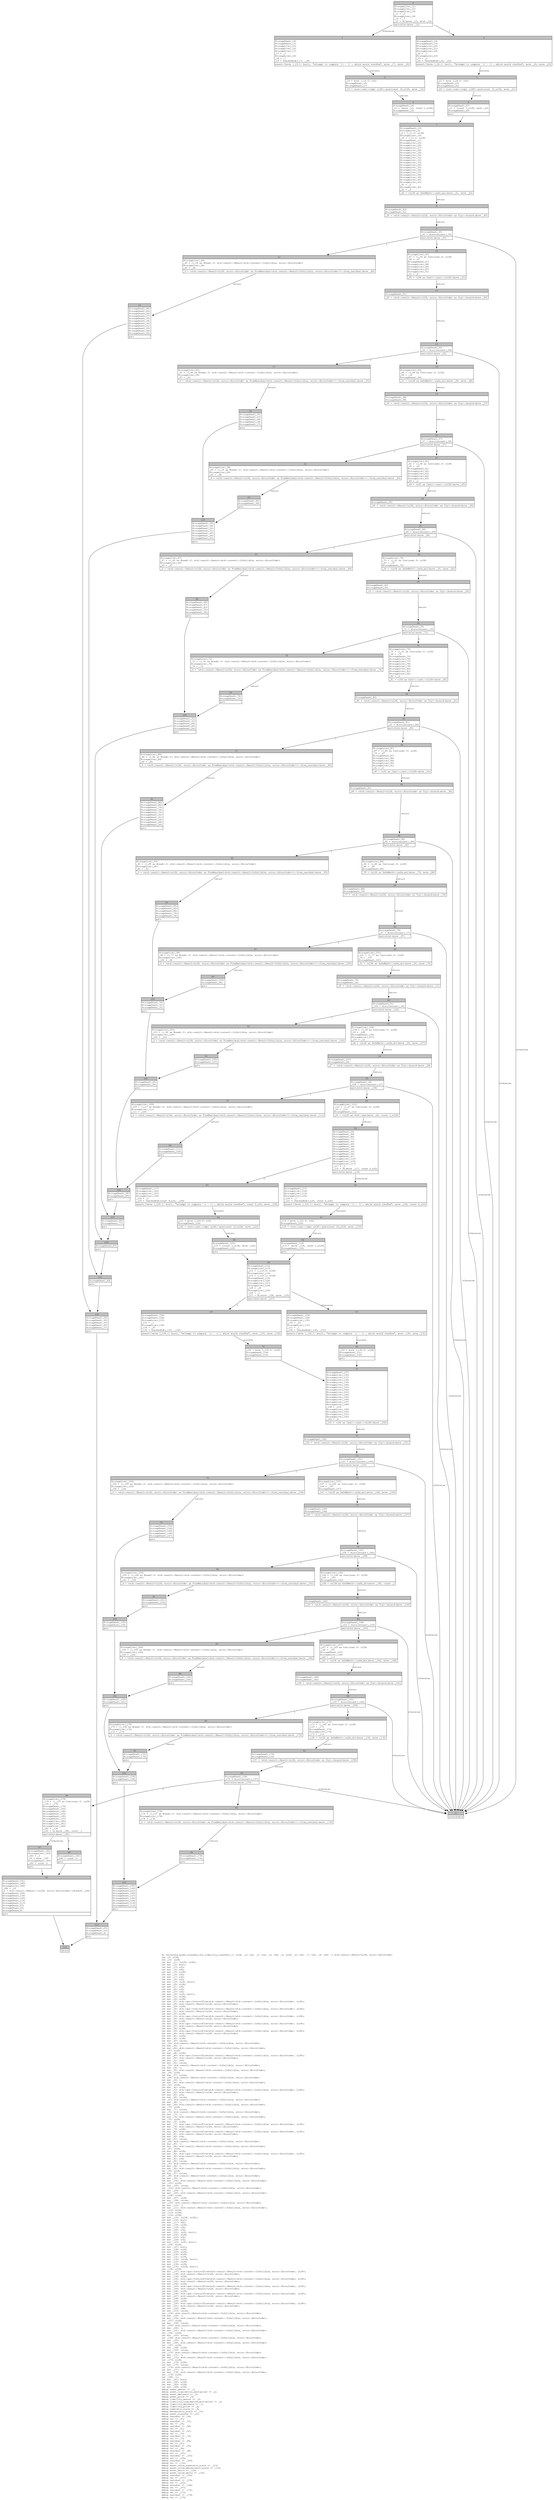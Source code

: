 digraph Mir_0_2385 {
    graph [fontname="Courier, monospace"];
    node [fontname="Courier, monospace"];
    edge [fontname="Courier, monospace"];
    label=<fn calculate_asset_transfer_for_liability_transfer(_1: u128, _2: u32, _3: u32, _4: i64, _5: u128, _6: u32, _7: u32, _8: i64) -&gt; std::result::Result&lt;u128, error::ErrorCode&gt;<br align="left"/>let _9: u128;<br align="left"/>let _10: u128;<br align="left"/>let mut _11: (u128, u128);<br align="left"/>let mut _12: bool;<br align="left"/>let mut _13: u32;<br align="left"/>let mut _14: u32;<br align="left"/>let mut _15: u128;<br align="left"/>let mut _16: u32;<br align="left"/>let mut _17: u32;<br align="left"/>let mut _18: u32;<br align="left"/>let mut _19: (u32, bool);<br align="left"/>let mut _20: u128;<br align="left"/>let mut _21: u32;<br align="left"/>let mut _22: u32;<br align="left"/>let mut _23: u32;<br align="left"/>let mut _24: (u32, bool);<br align="left"/>let mut _25: u128;<br align="left"/>let mut _26: u128;<br align="left"/>let mut _27: std::ops::ControlFlow&lt;std::result::Result&lt;std::convert::Infallible, error::ErrorCode&gt;, u128&gt;;<br align="left"/>let mut _28: std::result::Result&lt;u128, error::ErrorCode&gt;;<br align="left"/>let mut _29: u128;<br align="left"/>let mut _30: std::ops::ControlFlow&lt;std::result::Result&lt;std::convert::Infallible, error::ErrorCode&gt;, u128&gt;;<br align="left"/>let mut _31: std::result::Result&lt;u128, error::ErrorCode&gt;;<br align="left"/>let mut _32: u128;<br align="left"/>let mut _33: std::ops::ControlFlow&lt;std::result::Result&lt;std::convert::Infallible, error::ErrorCode&gt;, u128&gt;;<br align="left"/>let mut _34: std::result::Result&lt;u128, error::ErrorCode&gt;;<br align="left"/>let mut _35: u128;<br align="left"/>let mut _36: std::ops::ControlFlow&lt;std::result::Result&lt;std::convert::Infallible, error::ErrorCode&gt;, u128&gt;;<br align="left"/>let mut _37: std::result::Result&lt;u128, error::ErrorCode&gt;;<br align="left"/>let mut _38: u128;<br align="left"/>let mut _39: std::ops::ControlFlow&lt;std::result::Result&lt;std::convert::Infallible, error::ErrorCode&gt;, u128&gt;;<br align="left"/>let mut _40: std::result::Result&lt;u128, error::ErrorCode&gt;;<br align="left"/>let mut _41: u128;<br align="left"/>let mut _42: u128;<br align="left"/>let mut _43: isize;<br align="left"/>let _44: std::result::Result&lt;std::convert::Infallible, error::ErrorCode&gt;;<br align="left"/>let mut _45: !;<br align="left"/>let mut _46: std::result::Result&lt;std::convert::Infallible, error::ErrorCode&gt;;<br align="left"/>let _47: u128;<br align="left"/>let mut _48: u128;<br align="left"/>let mut _49: std::ops::ControlFlow&lt;std::result::Result&lt;std::convert::Infallible, error::ErrorCode&gt;, u128&gt;;<br align="left"/>let mut _50: std::result::Result&lt;u128, error::ErrorCode&gt;;<br align="left"/>let mut _51: i64;<br align="left"/>let mut _52: isize;<br align="left"/>let _53: std::result::Result&lt;std::convert::Infallible, error::ErrorCode&gt;;<br align="left"/>let mut _54: !;<br align="left"/>let mut _55: std::result::Result&lt;std::convert::Infallible, error::ErrorCode&gt;;<br align="left"/>let _56: u128;<br align="left"/>let mut _57: isize;<br align="left"/>let _58: std::result::Result&lt;std::convert::Infallible, error::ErrorCode&gt;;<br align="left"/>let mut _59: !;<br align="left"/>let mut _60: std::result::Result&lt;std::convert::Infallible, error::ErrorCode&gt;;<br align="left"/>let _61: u128;<br align="left"/>let mut _62: u128;<br align="left"/>let mut _63: std::ops::ControlFlow&lt;std::result::Result&lt;std::convert::Infallible, error::ErrorCode&gt;, u128&gt;;<br align="left"/>let mut _64: std::result::Result&lt;u128, error::ErrorCode&gt;;<br align="left"/>let mut _65: u32;<br align="left"/>let mut _66: isize;<br align="left"/>let _67: std::result::Result&lt;std::convert::Infallible, error::ErrorCode&gt;;<br align="left"/>let mut _68: !;<br align="left"/>let mut _69: std::result::Result&lt;std::convert::Infallible, error::ErrorCode&gt;;<br align="left"/>let _70: u128;<br align="left"/>let mut _71: isize;<br align="left"/>let _72: std::result::Result&lt;std::convert::Infallible, error::ErrorCode&gt;;<br align="left"/>let mut _73: !;<br align="left"/>let mut _74: std::result::Result&lt;std::convert::Infallible, error::ErrorCode&gt;;<br align="left"/>let _75: u128;<br align="left"/>let mut _76: u128;<br align="left"/>let mut _77: std::ops::ControlFlow&lt;std::result::Result&lt;std::convert::Infallible, error::ErrorCode&gt;, u128&gt;;<br align="left"/>let mut _78: std::result::Result&lt;u128, error::ErrorCode&gt;;<br align="left"/>let mut _79: u128;<br align="left"/>let mut _80: std::ops::ControlFlow&lt;std::result::Result&lt;std::convert::Infallible, error::ErrorCode&gt;, u128&gt;;<br align="left"/>let mut _81: std::result::Result&lt;u128, error::ErrorCode&gt;;<br align="left"/>let mut _82: i64;<br align="left"/>let mut _83: isize;<br align="left"/>let _84: std::result::Result&lt;std::convert::Infallible, error::ErrorCode&gt;;<br align="left"/>let mut _85: !;<br align="left"/>let mut _86: std::result::Result&lt;std::convert::Infallible, error::ErrorCode&gt;;<br align="left"/>let _87: u128;<br align="left"/>let mut _88: u128;<br align="left"/>let mut _89: std::ops::ControlFlow&lt;std::result::Result&lt;std::convert::Infallible, error::ErrorCode&gt;, u128&gt;;<br align="left"/>let mut _90: std::result::Result&lt;u128, error::ErrorCode&gt;;<br align="left"/>let mut _91: u32;<br align="left"/>let mut _92: isize;<br align="left"/>let _93: std::result::Result&lt;std::convert::Infallible, error::ErrorCode&gt;;<br align="left"/>let mut _94: !;<br align="left"/>let mut _95: std::result::Result&lt;std::convert::Infallible, error::ErrorCode&gt;;<br align="left"/>let _96: u128;<br align="left"/>let mut _97: isize;<br align="left"/>let _98: std::result::Result&lt;std::convert::Infallible, error::ErrorCode&gt;;<br align="left"/>let mut _99: !;<br align="left"/>let mut _100: std::result::Result&lt;std::convert::Infallible, error::ErrorCode&gt;;<br align="left"/>let _101: u128;<br align="left"/>let mut _102: isize;<br align="left"/>let _103: std::result::Result&lt;std::convert::Infallible, error::ErrorCode&gt;;<br align="left"/>let mut _104: !;<br align="left"/>let mut _105: std::result::Result&lt;std::convert::Infallible, error::ErrorCode&gt;;<br align="left"/>let _106: u128;<br align="left"/>let mut _107: u128;<br align="left"/>let mut _108: isize;<br align="left"/>let _109: std::result::Result&lt;std::convert::Infallible, error::ErrorCode&gt;;<br align="left"/>let mut _110: !;<br align="left"/>let mut _111: std::result::Result&lt;std::convert::Infallible, error::ErrorCode&gt;;<br align="left"/>let _112: u128;<br align="left"/>let _113: u128;<br align="left"/>let _114: u128;<br align="left"/>let mut _115: (u128, u128);<br align="left"/>let mut _116: bool;<br align="left"/>let mut _117: u32;<br align="left"/>let mut _118: u128;<br align="left"/>let mut _119: u32;<br align="left"/>let mut _120: u32;<br align="left"/>let mut _121: (u32, bool);<br align="left"/>let mut _122: u128;<br align="left"/>let mut _123: u32;<br align="left"/>let mut _124: u32;<br align="left"/>let mut _125: (u32, bool);<br align="left"/>let _126: u128;<br align="left"/>let mut _127: bool;<br align="left"/>let mut _128: u128;<br align="left"/>let mut _129: u128;<br align="left"/>let mut _130: u128;<br align="left"/>let mut _131: u128;<br align="left"/>let mut _132: (u128, bool);<br align="left"/>let mut _133: u128;<br align="left"/>let mut _134: u128;<br align="left"/>let mut _135: (u128, bool);<br align="left"/>let _136: u128;<br align="left"/>let mut _137: std::ops::ControlFlow&lt;std::result::Result&lt;std::convert::Infallible, error::ErrorCode&gt;, u128&gt;;<br align="left"/>let mut _138: std::result::Result&lt;u128, error::ErrorCode&gt;;<br align="left"/>let mut _139: u128;<br align="left"/>let mut _140: std::ops::ControlFlow&lt;std::result::Result&lt;std::convert::Infallible, error::ErrorCode&gt;, u128&gt;;<br align="left"/>let mut _141: std::result::Result&lt;u128, error::ErrorCode&gt;;<br align="left"/>let mut _142: u128;<br align="left"/>let mut _143: std::ops::ControlFlow&lt;std::result::Result&lt;std::convert::Infallible, error::ErrorCode&gt;, u128&gt;;<br align="left"/>let mut _144: std::result::Result&lt;u128, error::ErrorCode&gt;;<br align="left"/>let mut _145: u128;<br align="left"/>let mut _146: std::ops::ControlFlow&lt;std::result::Result&lt;std::convert::Infallible, error::ErrorCode&gt;, u128&gt;;<br align="left"/>let mut _147: std::result::Result&lt;u128, error::ErrorCode&gt;;<br align="left"/>let mut _148: u128;<br align="left"/>let mut _149: u128;<br align="left"/>let mut _150: std::ops::ControlFlow&lt;std::result::Result&lt;std::convert::Infallible, error::ErrorCode&gt;, u128&gt;;<br align="left"/>let mut _151: std::result::Result&lt;u128, error::ErrorCode&gt;;<br align="left"/>let mut _152: i64;<br align="left"/>let mut _153: isize;<br align="left"/>let _154: std::result::Result&lt;std::convert::Infallible, error::ErrorCode&gt;;<br align="left"/>let mut _155: !;<br align="left"/>let mut _156: std::result::Result&lt;std::convert::Infallible, error::ErrorCode&gt;;<br align="left"/>let _157: u128;<br align="left"/>let mut _158: isize;<br align="left"/>let _159: std::result::Result&lt;std::convert::Infallible, error::ErrorCode&gt;;<br align="left"/>let mut _160: !;<br align="left"/>let mut _161: std::result::Result&lt;std::convert::Infallible, error::ErrorCode&gt;;<br align="left"/>let _162: u128;<br align="left"/>let mut _163: isize;<br align="left"/>let _164: std::result::Result&lt;std::convert::Infallible, error::ErrorCode&gt;;<br align="left"/>let mut _165: !;<br align="left"/>let mut _166: std::result::Result&lt;std::convert::Infallible, error::ErrorCode&gt;;<br align="left"/>let _167: u128;<br align="left"/>let mut _168: u128;<br align="left"/>let mut _169: isize;<br align="left"/>let _170: std::result::Result&lt;std::convert::Infallible, error::ErrorCode&gt;;<br align="left"/>let mut _171: !;<br align="left"/>let mut _172: std::result::Result&lt;std::convert::Infallible, error::ErrorCode&gt;;<br align="left"/>let _173: u128;<br align="left"/>let mut _174: u128;<br align="left"/>let mut _175: isize;<br align="left"/>let _176: std::result::Result&lt;std::convert::Infallible, error::ErrorCode&gt;;<br align="left"/>let mut _177: !;<br align="left"/>let mut _178: std::result::Result&lt;std::convert::Infallible, error::ErrorCode&gt;;<br align="left"/>let _179: u128;<br align="left"/>let _180: ();<br align="left"/>let mut _181: bool;<br align="left"/>let mut _182: u128;<br align="left"/>let mut _183: u128;<br align="left"/>let mut _184: u128;<br align="left"/>debug asset_amount =&gt; _1;<br align="left"/>debug asset_liquidation_multiplier =&gt; _2;<br align="left"/>debug asset_decimals =&gt; _3;<br align="left"/>debug asset_price =&gt; _4;<br align="left"/>debug liability_amount =&gt; _5;<br align="left"/>debug liability_liquidation_multiplier =&gt; _6;<br align="left"/>debug liability_decimals =&gt; _7;<br align="left"/>debug liability_price =&gt; _8;<br align="left"/>debug numerator_scale =&gt; _9;<br align="left"/>debug denominator_scale =&gt; _10;<br align="left"/>debug asset_transfer =&gt; _25;<br align="left"/>debug residual =&gt; _44;<br align="left"/>debug val =&gt; _47;<br align="left"/>debug residual =&gt; _53;<br align="left"/>debug val =&gt; _56;<br align="left"/>debug residual =&gt; _58;<br align="left"/>debug val =&gt; _61;<br align="left"/>debug residual =&gt; _67;<br align="left"/>debug val =&gt; _70;<br align="left"/>debug residual =&gt; _72;<br align="left"/>debug val =&gt; _75;<br align="left"/>debug residual =&gt; _84;<br align="left"/>debug val =&gt; _87;<br align="left"/>debug residual =&gt; _93;<br align="left"/>debug val =&gt; _96;<br align="left"/>debug residual =&gt; _98;<br align="left"/>debug val =&gt; _101;<br align="left"/>debug residual =&gt; _103;<br align="left"/>debug val =&gt; _106;<br align="left"/>debug residual =&gt; _109;<br align="left"/>debug val =&gt; _112;<br align="left"/>debug asset_value_numerator_scale =&gt; _113;<br align="left"/>debug asset_value_denominator_scale =&gt; _114;<br align="left"/>debug asset_delta =&gt; _126;<br align="left"/>debug asset_value_delta =&gt; _136;<br align="left"/>debug residual =&gt; _154;<br align="left"/>debug val =&gt; _157;<br align="left"/>debug residual =&gt; _159;<br align="left"/>debug val =&gt; _162;<br align="left"/>debug residual =&gt; _164;<br align="left"/>debug val =&gt; _167;<br align="left"/>debug residual =&gt; _170;<br align="left"/>debug val =&gt; _173;<br align="left"/>debug residual =&gt; _176;<br align="left"/>debug val =&gt; _179;<br align="left"/>>;
    bb0__0_2385 [shape="none", label=<<table border="0" cellborder="1" cellspacing="0"><tr><td bgcolor="gray" align="center" colspan="1">0</td></tr><tr><td align="left" balign="left">StorageLive(_11)<br/>StorageLive(_12)<br/>StorageLive(_13)<br/>_13 = _3<br/>StorageLive(_14)<br/>_14 = _7<br/>_12 = Gt(move _13, move _14)<br/></td></tr><tr><td align="left">switchInt(move _12)</td></tr></table>>];
    bb1__0_2385 [shape="none", label=<<table border="0" cellborder="1" cellspacing="0"><tr><td bgcolor="gray" align="center" colspan="1">1</td></tr><tr><td align="left" balign="left">StorageDead(_14)<br/>StorageDead(_13)<br/>StorageLive(_15)<br/>StorageLive(_16)<br/>StorageLive(_17)<br/>_17 = _3<br/>StorageLive(_18)<br/>_18 = _7<br/>_19 = CheckedSub(_17, _18)<br/></td></tr><tr><td align="left">assert(!move (_19.1: bool), &quot;attempt to compute `{} - {}`, which would overflow&quot;, move _17, move _18)</td></tr></table>>];
    bb2__0_2385 [shape="none", label=<<table border="0" cellborder="1" cellspacing="0"><tr><td bgcolor="gray" align="center" colspan="1">2</td></tr><tr><td align="left" balign="left">_16 = move (_19.0: u32)<br/>StorageDead(_18)<br/>StorageDead(_17)<br/></td></tr><tr><td align="left">_15 = core::num::&lt;impl u128&gt;::pow(const 10_u128, move _16)</td></tr></table>>];
    bb3__0_2385 [shape="none", label=<<table border="0" cellborder="1" cellspacing="0"><tr><td bgcolor="gray" align="center" colspan="1">3</td></tr><tr><td align="left" balign="left">StorageDead(_16)<br/>_11 = (move _15, const 1_u128)<br/>StorageDead(_15)<br/></td></tr><tr><td align="left">goto</td></tr></table>>];
    bb4__0_2385 [shape="none", label=<<table border="0" cellborder="1" cellspacing="0"><tr><td bgcolor="gray" align="center" colspan="1">4</td></tr><tr><td align="left" balign="left">StorageDead(_14)<br/>StorageDead(_13)<br/>StorageLive(_20)<br/>StorageLive(_21)<br/>StorageLive(_22)<br/>_22 = _7<br/>StorageLive(_23)<br/>_23 = _3<br/>_24 = CheckedSub(_22, _23)<br/></td></tr><tr><td align="left">assert(!move (_24.1: bool), &quot;attempt to compute `{} - {}`, which would overflow&quot;, move _22, move _23)</td></tr></table>>];
    bb5__0_2385 [shape="none", label=<<table border="0" cellborder="1" cellspacing="0"><tr><td bgcolor="gray" align="center" colspan="1">5</td></tr><tr><td align="left" balign="left">_21 = move (_24.0: u32)<br/>StorageDead(_23)<br/>StorageDead(_22)<br/></td></tr><tr><td align="left">_20 = core::num::&lt;impl u128&gt;::pow(const 10_u128, move _21)</td></tr></table>>];
    bb6__0_2385 [shape="none", label=<<table border="0" cellborder="1" cellspacing="0"><tr><td bgcolor="gray" align="center" colspan="1">6</td></tr><tr><td align="left" balign="left">StorageDead(_21)<br/>_11 = (const 1_u128, move _20)<br/>StorageDead(_20)<br/></td></tr><tr><td align="left">goto</td></tr></table>>];
    bb7__0_2385 [shape="none", label=<<table border="0" cellborder="1" cellspacing="0"><tr><td bgcolor="gray" align="center" colspan="1">7</td></tr><tr><td align="left" balign="left">StorageDead(_12)<br/>StorageLive(_9)<br/>_9 = (_11.0: u128)<br/>StorageLive(_10)<br/>_10 = (_11.1: u128)<br/>StorageDead(_11)<br/>StorageLive(_25)<br/>StorageLive(_26)<br/>StorageLive(_27)<br/>StorageLive(_28)<br/>StorageLive(_29)<br/>StorageLive(_30)<br/>StorageLive(_31)<br/>StorageLive(_32)<br/>StorageLive(_33)<br/>StorageLive(_34)<br/>StorageLive(_35)<br/>StorageLive(_36)<br/>StorageLive(_37)<br/>StorageLive(_38)<br/>StorageLive(_39)<br/>StorageLive(_40)<br/>StorageLive(_41)<br/>_41 = _5<br/>StorageLive(_42)<br/>_42 = _9<br/></td></tr><tr><td align="left">_40 = &lt;u128 as SafeMath&gt;::safe_mul(move _41, move _42)</td></tr></table>>];
    bb8__0_2385 [shape="none", label=<<table border="0" cellborder="1" cellspacing="0"><tr><td bgcolor="gray" align="center" colspan="1">8</td></tr><tr><td align="left" balign="left">StorageDead(_42)<br/>StorageDead(_41)<br/></td></tr><tr><td align="left">_39 = &lt;std::result::Result&lt;u128, error::ErrorCode&gt; as Try&gt;::branch(move _40)</td></tr></table>>];
    bb9__0_2385 [shape="none", label=<<table border="0" cellborder="1" cellspacing="0"><tr><td bgcolor="gray" align="center" colspan="1">9</td></tr><tr><td align="left" balign="left">StorageDead(_40)<br/>_43 = discriminant(_39)<br/></td></tr><tr><td align="left">switchInt(move _43)</td></tr></table>>];
    bb10__0_2385 [shape="none", label=<<table border="0" cellborder="1" cellspacing="0"><tr><td bgcolor="gray" align="center" colspan="1">10</td></tr><tr><td align="left" balign="left">StorageLive(_47)<br/>_47 = ((_39 as Continue).0: u128)<br/>_38 = _47<br/>StorageDead(_47)<br/>StorageLive(_48)<br/>StorageLive(_49)<br/>StorageLive(_50)<br/>StorageLive(_51)<br/>_51 = _8<br/></td></tr><tr><td align="left">_50 = &lt;i64 as Cast&gt;::cast::&lt;u128&gt;(move _51)</td></tr></table>>];
    bb11__0_2385 [shape="none", label=<<table border="0" cellborder="1" cellspacing="0"><tr><td bgcolor="gray" align="center" colspan="1">11</td></tr><tr><td align="left">unreachable</td></tr></table>>];
    bb12__0_2385 [shape="none", label=<<table border="0" cellborder="1" cellspacing="0"><tr><td bgcolor="gray" align="center" colspan="1">12</td></tr><tr><td align="left" balign="left">StorageLive(_44)<br/>_44 = ((_39 as Break).0: std::result::Result&lt;std::convert::Infallible, error::ErrorCode&gt;)<br/>StorageLive(_46)<br/>_46 = _44<br/></td></tr><tr><td align="left">_0 = &lt;std::result::Result&lt;u128, error::ErrorCode&gt; as FromResidual&lt;std::result::Result&lt;Infallible, error::ErrorCode&gt;&gt;&gt;::from_residual(move _46)</td></tr></table>>];
    bb13__0_2385 [shape="none", label=<<table border="0" cellborder="1" cellspacing="0"><tr><td bgcolor="gray" align="center" colspan="1">13</td></tr><tr><td align="left" balign="left">StorageDead(_46)<br/>StorageDead(_44)<br/>StorageDead(_38)<br/>StorageDead(_37)<br/>StorageDead(_35)<br/>StorageDead(_34)<br/>StorageDead(_32)<br/>StorageDead(_31)<br/>StorageDead(_29)<br/>StorageDead(_28)<br/>StorageDead(_26)<br/></td></tr><tr><td align="left">goto</td></tr></table>>];
    bb14__0_2385 [shape="none", label=<<table border="0" cellborder="1" cellspacing="0"><tr><td bgcolor="gray" align="center" colspan="1">14</td></tr><tr><td align="left" balign="left">StorageDead(_51)<br/></td></tr><tr><td align="left">_49 = &lt;std::result::Result&lt;u128, error::ErrorCode&gt; as Try&gt;::branch(move _50)</td></tr></table>>];
    bb15__0_2385 [shape="none", label=<<table border="0" cellborder="1" cellspacing="0"><tr><td bgcolor="gray" align="center" colspan="1">15</td></tr><tr><td align="left" balign="left">StorageDead(_50)<br/>_52 = discriminant(_49)<br/></td></tr><tr><td align="left">switchInt(move _52)</td></tr></table>>];
    bb16__0_2385 [shape="none", label=<<table border="0" cellborder="1" cellspacing="0"><tr><td bgcolor="gray" align="center" colspan="1">16</td></tr><tr><td align="left" balign="left">StorageLive(_56)<br/>_56 = ((_49 as Continue).0: u128)<br/>_48 = _56<br/>StorageDead(_56)<br/></td></tr><tr><td align="left">_37 = &lt;u128 as SafeMath&gt;::safe_mul(move _38, move _48)</td></tr></table>>];
    bb17__0_2385 [shape="none", label=<<table border="0" cellborder="1" cellspacing="0"><tr><td bgcolor="gray" align="center" colspan="1">17</td></tr><tr><td align="left" balign="left">StorageLive(_53)<br/>_53 = ((_49 as Break).0: std::result::Result&lt;std::convert::Infallible, error::ErrorCode&gt;)<br/>StorageLive(_55)<br/>_55 = _53<br/></td></tr><tr><td align="left">_0 = &lt;std::result::Result&lt;u128, error::ErrorCode&gt; as FromResidual&lt;std::result::Result&lt;Infallible, error::ErrorCode&gt;&gt;&gt;::from_residual(move _55)</td></tr></table>>];
    bb18__0_2385 [shape="none", label=<<table border="0" cellborder="1" cellspacing="0"><tr><td bgcolor="gray" align="center" colspan="1">18</td></tr><tr><td align="left" balign="left">StorageDead(_55)<br/>StorageDead(_53)<br/>StorageDead(_48)<br/>StorageDead(_38)<br/>StorageDead(_37)<br/></td></tr><tr><td align="left">goto</td></tr></table>>];
    bb19__0_2385 [shape="none", label=<<table border="0" cellborder="1" cellspacing="0"><tr><td bgcolor="gray" align="center" colspan="1">19</td></tr><tr><td align="left" balign="left">StorageDead(_48)<br/>StorageDead(_38)<br/></td></tr><tr><td align="left">_36 = &lt;std::result::Result&lt;u128, error::ErrorCode&gt; as Try&gt;::branch(move _37)</td></tr></table>>];
    bb20__0_2385 [shape="none", label=<<table border="0" cellborder="1" cellspacing="0"><tr><td bgcolor="gray" align="center" colspan="1">20</td></tr><tr><td align="left" balign="left">StorageDead(_37)<br/>_57 = discriminant(_36)<br/></td></tr><tr><td align="left">switchInt(move _57)</td></tr></table>>];
    bb21__0_2385 [shape="none", label=<<table border="0" cellborder="1" cellspacing="0"><tr><td bgcolor="gray" align="center" colspan="1">21</td></tr><tr><td align="left" balign="left">StorageLive(_61)<br/>_61 = ((_36 as Continue).0: u128)<br/>_35 = _61<br/>StorageDead(_61)<br/>StorageLive(_62)<br/>StorageLive(_63)<br/>StorageLive(_64)<br/>StorageLive(_65)<br/>_65 = _2<br/></td></tr><tr><td align="left">_64 = &lt;u32 as Cast&gt;::cast::&lt;u128&gt;(move _65)</td></tr></table>>];
    bb22__0_2385 [shape="none", label=<<table border="0" cellborder="1" cellspacing="0"><tr><td bgcolor="gray" align="center" colspan="1">22</td></tr><tr><td align="left" balign="left">StorageLive(_58)<br/>_58 = ((_36 as Break).0: std::result::Result&lt;std::convert::Infallible, error::ErrorCode&gt;)<br/>StorageLive(_60)<br/>_60 = _58<br/></td></tr><tr><td align="left">_0 = &lt;std::result::Result&lt;u128, error::ErrorCode&gt; as FromResidual&lt;std::result::Result&lt;Infallible, error::ErrorCode&gt;&gt;&gt;::from_residual(move _60)</td></tr></table>>];
    bb23__0_2385 [shape="none", label=<<table border="0" cellborder="1" cellspacing="0"><tr><td bgcolor="gray" align="center" colspan="1">23</td></tr><tr><td align="left" balign="left">StorageDead(_60)<br/>StorageDead(_58)<br/></td></tr><tr><td align="left">goto</td></tr></table>>];
    bb24__0_2385 [shape="none", label=<<table border="0" cellborder="1" cellspacing="0"><tr><td bgcolor="gray" align="center" colspan="1">24</td></tr><tr><td align="left" balign="left">StorageDead(_65)<br/></td></tr><tr><td align="left">_63 = &lt;std::result::Result&lt;u128, error::ErrorCode&gt; as Try&gt;::branch(move _64)</td></tr></table>>];
    bb25__0_2385 [shape="none", label=<<table border="0" cellborder="1" cellspacing="0"><tr><td bgcolor="gray" align="center" colspan="1">25</td></tr><tr><td align="left" balign="left">StorageDead(_64)<br/>_66 = discriminant(_63)<br/></td></tr><tr><td align="left">switchInt(move _66)</td></tr></table>>];
    bb26__0_2385 [shape="none", label=<<table border="0" cellborder="1" cellspacing="0"><tr><td bgcolor="gray" align="center" colspan="1">26</td></tr><tr><td align="left" balign="left">StorageLive(_70)<br/>_70 = ((_63 as Continue).0: u128)<br/>_62 = _70<br/>StorageDead(_70)<br/></td></tr><tr><td align="left">_34 = &lt;u128 as SafeMath&gt;::safe_mul(move _35, move _62)</td></tr></table>>];
    bb27__0_2385 [shape="none", label=<<table border="0" cellborder="1" cellspacing="0"><tr><td bgcolor="gray" align="center" colspan="1">27</td></tr><tr><td align="left" balign="left">StorageLive(_67)<br/>_67 = ((_63 as Break).0: std::result::Result&lt;std::convert::Infallible, error::ErrorCode&gt;)<br/>StorageLive(_69)<br/>_69 = _67<br/></td></tr><tr><td align="left">_0 = &lt;std::result::Result&lt;u128, error::ErrorCode&gt; as FromResidual&lt;std::result::Result&lt;Infallible, error::ErrorCode&gt;&gt;&gt;::from_residual(move _69)</td></tr></table>>];
    bb28__0_2385 [shape="none", label=<<table border="0" cellborder="1" cellspacing="0"><tr><td bgcolor="gray" align="center" colspan="1">28</td></tr><tr><td align="left" balign="left">StorageDead(_69)<br/>StorageDead(_67)<br/>StorageDead(_62)<br/>StorageDead(_35)<br/>StorageDead(_34)<br/></td></tr><tr><td align="left">goto</td></tr></table>>];
    bb29__0_2385 [shape="none", label=<<table border="0" cellborder="1" cellspacing="0"><tr><td bgcolor="gray" align="center" colspan="1">29</td></tr><tr><td align="left" balign="left">StorageDead(_62)<br/>StorageDead(_35)<br/></td></tr><tr><td align="left">_33 = &lt;std::result::Result&lt;u128, error::ErrorCode&gt; as Try&gt;::branch(move _34)</td></tr></table>>];
    bb30__0_2385 [shape="none", label=<<table border="0" cellborder="1" cellspacing="0"><tr><td bgcolor="gray" align="center" colspan="1">30</td></tr><tr><td align="left" balign="left">StorageDead(_34)<br/>_71 = discriminant(_33)<br/></td></tr><tr><td align="left">switchInt(move _71)</td></tr></table>>];
    bb31__0_2385 [shape="none", label=<<table border="0" cellborder="1" cellspacing="0"><tr><td bgcolor="gray" align="center" colspan="1">31</td></tr><tr><td align="left" balign="left">StorageLive(_75)<br/>_75 = ((_33 as Continue).0: u128)<br/>_32 = _75<br/>StorageDead(_75)<br/>StorageLive(_76)<br/>StorageLive(_77)<br/>StorageLive(_78)<br/>StorageLive(_79)<br/>StorageLive(_80)<br/>StorageLive(_81)<br/>StorageLive(_82)<br/>_82 = _4<br/></td></tr><tr><td align="left">_81 = &lt;i64 as Cast&gt;::cast::&lt;u128&gt;(move _82)</td></tr></table>>];
    bb32__0_2385 [shape="none", label=<<table border="0" cellborder="1" cellspacing="0"><tr><td bgcolor="gray" align="center" colspan="1">32</td></tr><tr><td align="left" balign="left">StorageLive(_72)<br/>_72 = ((_33 as Break).0: std::result::Result&lt;std::convert::Infallible, error::ErrorCode&gt;)<br/>StorageLive(_74)<br/>_74 = _72<br/></td></tr><tr><td align="left">_0 = &lt;std::result::Result&lt;u128, error::ErrorCode&gt; as FromResidual&lt;std::result::Result&lt;Infallible, error::ErrorCode&gt;&gt;&gt;::from_residual(move _74)</td></tr></table>>];
    bb33__0_2385 [shape="none", label=<<table border="0" cellborder="1" cellspacing="0"><tr><td bgcolor="gray" align="center" colspan="1">33</td></tr><tr><td align="left" balign="left">StorageDead(_74)<br/>StorageDead(_72)<br/></td></tr><tr><td align="left">goto</td></tr></table>>];
    bb34__0_2385 [shape="none", label=<<table border="0" cellborder="1" cellspacing="0"><tr><td bgcolor="gray" align="center" colspan="1">34</td></tr><tr><td align="left" balign="left">StorageDead(_82)<br/></td></tr><tr><td align="left">_80 = &lt;std::result::Result&lt;u128, error::ErrorCode&gt; as Try&gt;::branch(move _81)</td></tr></table>>];
    bb35__0_2385 [shape="none", label=<<table border="0" cellborder="1" cellspacing="0"><tr><td bgcolor="gray" align="center" colspan="1">35</td></tr><tr><td align="left" balign="left">StorageDead(_81)<br/>_83 = discriminant(_80)<br/></td></tr><tr><td align="left">switchInt(move _83)</td></tr></table>>];
    bb36__0_2385 [shape="none", label=<<table border="0" cellborder="1" cellspacing="0"><tr><td bgcolor="gray" align="center" colspan="1">36</td></tr><tr><td align="left" balign="left">StorageLive(_87)<br/>_87 = ((_80 as Continue).0: u128)<br/>_79 = _87<br/>StorageDead(_87)<br/>StorageLive(_88)<br/>StorageLive(_89)<br/>StorageLive(_90)<br/>StorageLive(_91)<br/>_91 = _6<br/></td></tr><tr><td align="left">_90 = &lt;u32 as Cast&gt;::cast::&lt;u128&gt;(move _91)</td></tr></table>>];
    bb37__0_2385 [shape="none", label=<<table border="0" cellborder="1" cellspacing="0"><tr><td bgcolor="gray" align="center" colspan="1">37</td></tr><tr><td align="left" balign="left">StorageLive(_84)<br/>_84 = ((_80 as Break).0: std::result::Result&lt;std::convert::Infallible, error::ErrorCode&gt;)<br/>StorageLive(_86)<br/>_86 = _84<br/></td></tr><tr><td align="left">_0 = &lt;std::result::Result&lt;u128, error::ErrorCode&gt; as FromResidual&lt;std::result::Result&lt;Infallible, error::ErrorCode&gt;&gt;&gt;::from_residual(move _86)</td></tr></table>>];
    bb38__0_2385 [shape="none", label=<<table border="0" cellborder="1" cellspacing="0"><tr><td bgcolor="gray" align="center" colspan="1">38</td></tr><tr><td align="left" balign="left">StorageDead(_86)<br/>StorageDead(_84)<br/>StorageDead(_79)<br/>StorageDead(_78)<br/>StorageDead(_76)<br/>StorageDead(_32)<br/>StorageDead(_31)<br/>StorageDead(_29)<br/>StorageDead(_28)<br/>StorageDead(_26)<br/></td></tr><tr><td align="left">goto</td></tr></table>>];
    bb39__0_2385 [shape="none", label=<<table border="0" cellborder="1" cellspacing="0"><tr><td bgcolor="gray" align="center" colspan="1">39</td></tr><tr><td align="left" balign="left">StorageDead(_91)<br/></td></tr><tr><td align="left">_89 = &lt;std::result::Result&lt;u128, error::ErrorCode&gt; as Try&gt;::branch(move _90)</td></tr></table>>];
    bb40__0_2385 [shape="none", label=<<table border="0" cellborder="1" cellspacing="0"><tr><td bgcolor="gray" align="center" colspan="1">40</td></tr><tr><td align="left" balign="left">StorageDead(_90)<br/>_92 = discriminant(_89)<br/></td></tr><tr><td align="left">switchInt(move _92)</td></tr></table>>];
    bb41__0_2385 [shape="none", label=<<table border="0" cellborder="1" cellspacing="0"><tr><td bgcolor="gray" align="center" colspan="1">41</td></tr><tr><td align="left" balign="left">StorageLive(_96)<br/>_96 = ((_89 as Continue).0: u128)<br/>_88 = _96<br/>StorageDead(_96)<br/></td></tr><tr><td align="left">_78 = &lt;u128 as SafeMath&gt;::safe_mul(move _79, move _88)</td></tr></table>>];
    bb42__0_2385 [shape="none", label=<<table border="0" cellborder="1" cellspacing="0"><tr><td bgcolor="gray" align="center" colspan="1">42</td></tr><tr><td align="left" balign="left">StorageLive(_93)<br/>_93 = ((_89 as Break).0: std::result::Result&lt;std::convert::Infallible, error::ErrorCode&gt;)<br/>StorageLive(_95)<br/>_95 = _93<br/></td></tr><tr><td align="left">_0 = &lt;std::result::Result&lt;u128, error::ErrorCode&gt; as FromResidual&lt;std::result::Result&lt;Infallible, error::ErrorCode&gt;&gt;&gt;::from_residual(move _95)</td></tr></table>>];
    bb43__0_2385 [shape="none", label=<<table border="0" cellborder="1" cellspacing="0"><tr><td bgcolor="gray" align="center" colspan="1">43</td></tr><tr><td align="left" balign="left">StorageDead(_95)<br/>StorageDead(_93)<br/>StorageDead(_88)<br/>StorageDead(_79)<br/>StorageDead(_78)<br/></td></tr><tr><td align="left">goto</td></tr></table>>];
    bb44__0_2385 [shape="none", label=<<table border="0" cellborder="1" cellspacing="0"><tr><td bgcolor="gray" align="center" colspan="1">44</td></tr><tr><td align="left" balign="left">StorageDead(_88)<br/>StorageDead(_79)<br/></td></tr><tr><td align="left">_77 = &lt;std::result::Result&lt;u128, error::ErrorCode&gt; as Try&gt;::branch(move _78)</td></tr></table>>];
    bb45__0_2385 [shape="none", label=<<table border="0" cellborder="1" cellspacing="0"><tr><td bgcolor="gray" align="center" colspan="1">45</td></tr><tr><td align="left" balign="left">StorageDead(_78)<br/>_97 = discriminant(_77)<br/></td></tr><tr><td align="left">switchInt(move _97)</td></tr></table>>];
    bb46__0_2385 [shape="none", label=<<table border="0" cellborder="1" cellspacing="0"><tr><td bgcolor="gray" align="center" colspan="1">46</td></tr><tr><td align="left" balign="left">StorageLive(_101)<br/>_101 = ((_77 as Continue).0: u128)<br/>_76 = _101<br/>StorageDead(_101)<br/></td></tr><tr><td align="left">_31 = &lt;u128 as SafeMath&gt;::safe_div(move _32, move _76)</td></tr></table>>];
    bb47__0_2385 [shape="none", label=<<table border="0" cellborder="1" cellspacing="0"><tr><td bgcolor="gray" align="center" colspan="1">47</td></tr><tr><td align="left" balign="left">StorageLive(_98)<br/>_98 = ((_77 as Break).0: std::result::Result&lt;std::convert::Infallible, error::ErrorCode&gt;)<br/>StorageLive(_100)<br/>_100 = _98<br/></td></tr><tr><td align="left">_0 = &lt;std::result::Result&lt;u128, error::ErrorCode&gt; as FromResidual&lt;std::result::Result&lt;Infallible, error::ErrorCode&gt;&gt;&gt;::from_residual(move _100)</td></tr></table>>];
    bb48__0_2385 [shape="none", label=<<table border="0" cellborder="1" cellspacing="0"><tr><td bgcolor="gray" align="center" colspan="1">48</td></tr><tr><td align="left" balign="left">StorageDead(_100)<br/>StorageDead(_98)<br/></td></tr><tr><td align="left">goto</td></tr></table>>];
    bb49__0_2385 [shape="none", label=<<table border="0" cellborder="1" cellspacing="0"><tr><td bgcolor="gray" align="center" colspan="1">49</td></tr><tr><td align="left" balign="left">StorageDead(_76)<br/>StorageDead(_32)<br/></td></tr><tr><td align="left">_30 = &lt;std::result::Result&lt;u128, error::ErrorCode&gt; as Try&gt;::branch(move _31)</td></tr></table>>];
    bb50__0_2385 [shape="none", label=<<table border="0" cellborder="1" cellspacing="0"><tr><td bgcolor="gray" align="center" colspan="1">50</td></tr><tr><td align="left" balign="left">StorageDead(_31)<br/>_102 = discriminant(_30)<br/></td></tr><tr><td align="left">switchInt(move _102)</td></tr></table>>];
    bb51__0_2385 [shape="none", label=<<table border="0" cellborder="1" cellspacing="0"><tr><td bgcolor="gray" align="center" colspan="1">51</td></tr><tr><td align="left" balign="left">StorageLive(_106)<br/>_106 = ((_30 as Continue).0: u128)<br/>_29 = _106<br/>StorageDead(_106)<br/>StorageLive(_107)<br/>_107 = _10<br/></td></tr><tr><td align="left">_28 = &lt;u128 as SafeMath&gt;::safe_div(move _29, move _107)</td></tr></table>>];
    bb52__0_2385 [shape="none", label=<<table border="0" cellborder="1" cellspacing="0"><tr><td bgcolor="gray" align="center" colspan="1">52</td></tr><tr><td align="left" balign="left">StorageLive(_103)<br/>_103 = ((_30 as Break).0: std::result::Result&lt;std::convert::Infallible, error::ErrorCode&gt;)<br/>StorageLive(_105)<br/>_105 = _103<br/></td></tr><tr><td align="left">_0 = &lt;std::result::Result&lt;u128, error::ErrorCode&gt; as FromResidual&lt;std::result::Result&lt;Infallible, error::ErrorCode&gt;&gt;&gt;::from_residual(move _105)</td></tr></table>>];
    bb53__0_2385 [shape="none", label=<<table border="0" cellborder="1" cellspacing="0"><tr><td bgcolor="gray" align="center" colspan="1">53</td></tr><tr><td align="left" balign="left">StorageDead(_105)<br/>StorageDead(_103)<br/></td></tr><tr><td align="left">goto</td></tr></table>>];
    bb54__0_2385 [shape="none", label=<<table border="0" cellborder="1" cellspacing="0"><tr><td bgcolor="gray" align="center" colspan="1">54</td></tr><tr><td align="left" balign="left">StorageDead(_107)<br/>StorageDead(_29)<br/></td></tr><tr><td align="left">_27 = &lt;std::result::Result&lt;u128, error::ErrorCode&gt; as Try&gt;::branch(move _28)</td></tr></table>>];
    bb55__0_2385 [shape="none", label=<<table border="0" cellborder="1" cellspacing="0"><tr><td bgcolor="gray" align="center" colspan="1">55</td></tr><tr><td align="left" balign="left">StorageDead(_28)<br/>_108 = discriminant(_27)<br/></td></tr><tr><td align="left">switchInt(move _108)</td></tr></table>>];
    bb56__0_2385 [shape="none", label=<<table border="0" cellborder="1" cellspacing="0"><tr><td bgcolor="gray" align="center" colspan="1">56</td></tr><tr><td align="left" balign="left">StorageLive(_112)<br/>_112 = ((_27 as Continue).0: u128)<br/>_26 = _112<br/>StorageDead(_112)<br/></td></tr><tr><td align="left">_25 = &lt;u128 as Ord&gt;::max(move _26, const 1_u128)</td></tr></table>>];
    bb57__0_2385 [shape="none", label=<<table border="0" cellborder="1" cellspacing="0"><tr><td bgcolor="gray" align="center" colspan="1">57</td></tr><tr><td align="left" balign="left">StorageLive(_109)<br/>_109 = ((_27 as Break).0: std::result::Result&lt;std::convert::Infallible, error::ErrorCode&gt;)<br/>StorageLive(_111)<br/>_111 = _109<br/></td></tr><tr><td align="left">_0 = &lt;std::result::Result&lt;u128, error::ErrorCode&gt; as FromResidual&lt;std::result::Result&lt;Infallible, error::ErrorCode&gt;&gt;&gt;::from_residual(move _111)</td></tr></table>>];
    bb58__0_2385 [shape="none", label=<<table border="0" cellborder="1" cellspacing="0"><tr><td bgcolor="gray" align="center" colspan="1">58</td></tr><tr><td align="left" balign="left">StorageDead(_111)<br/>StorageDead(_109)<br/></td></tr><tr><td align="left">goto</td></tr></table>>];
    bb59__0_2385 [shape="none", label=<<table border="0" cellborder="1" cellspacing="0"><tr><td bgcolor="gray" align="center" colspan="1">59</td></tr><tr><td align="left" balign="left">StorageDead(_26)<br/>StorageDead(_89)<br/>StorageDead(_80)<br/>StorageDead(_77)<br/>StorageDead(_63)<br/>StorageDead(_49)<br/>StorageDead(_39)<br/>StorageDead(_36)<br/>StorageDead(_33)<br/>StorageDead(_30)<br/>StorageDead(_27)<br/>StorageLive(_115)<br/>StorageLive(_116)<br/>StorageLive(_117)<br/>_117 = _3<br/>_116 = Gt(move _117, const 6_u32)<br/></td></tr><tr><td align="left">switchInt(move _116)</td></tr></table>>];
    bb60__0_2385 [shape="none", label=<<table border="0" cellborder="1" cellspacing="0"><tr><td bgcolor="gray" align="center" colspan="1">60</td></tr><tr><td align="left" balign="left">StorageDead(_117)<br/>StorageLive(_118)<br/>StorageLive(_119)<br/>StorageLive(_120)<br/>_120 = _3<br/>_121 = CheckedSub(_120, const 6_u32)<br/></td></tr><tr><td align="left">assert(!move (_121.1: bool), &quot;attempt to compute `{} - {}`, which would overflow&quot;, move _120, const 6_u32)</td></tr></table>>];
    bb61__0_2385 [shape="none", label=<<table border="0" cellborder="1" cellspacing="0"><tr><td bgcolor="gray" align="center" colspan="1">61</td></tr><tr><td align="left" balign="left">_119 = move (_121.0: u32)<br/>StorageDead(_120)<br/></td></tr><tr><td align="left">_118 = core::num::&lt;impl u128&gt;::pow(const 10_u128, move _119)</td></tr></table>>];
    bb62__0_2385 [shape="none", label=<<table border="0" cellborder="1" cellspacing="0"><tr><td bgcolor="gray" align="center" colspan="1">62</td></tr><tr><td align="left" balign="left">StorageDead(_119)<br/>_115 = (move _118, const 1_u128)<br/>StorageDead(_118)<br/></td></tr><tr><td align="left">goto</td></tr></table>>];
    bb63__0_2385 [shape="none", label=<<table border="0" cellborder="1" cellspacing="0"><tr><td bgcolor="gray" align="center" colspan="1">63</td></tr><tr><td align="left" balign="left">StorageDead(_117)<br/>StorageLive(_122)<br/>StorageLive(_123)<br/>StorageLive(_124)<br/>_124 = _3<br/>_125 = CheckedSub(const 6_u32, _124)<br/></td></tr><tr><td align="left">assert(!move (_125.1: bool), &quot;attempt to compute `{} - {}`, which would overflow&quot;, const 6_u32, move _124)</td></tr></table>>];
    bb64__0_2385 [shape="none", label=<<table border="0" cellborder="1" cellspacing="0"><tr><td bgcolor="gray" align="center" colspan="1">64</td></tr><tr><td align="left" balign="left">_123 = move (_125.0: u32)<br/>StorageDead(_124)<br/></td></tr><tr><td align="left">_122 = core::num::&lt;impl u128&gt;::pow(const 10_u128, move _123)</td></tr></table>>];
    bb65__0_2385 [shape="none", label=<<table border="0" cellborder="1" cellspacing="0"><tr><td bgcolor="gray" align="center" colspan="1">65</td></tr><tr><td align="left" balign="left">StorageDead(_123)<br/>_115 = (const 1_u128, move _122)<br/>StorageDead(_122)<br/></td></tr><tr><td align="left">goto</td></tr></table>>];
    bb66__0_2385 [shape="none", label=<<table border="0" cellborder="1" cellspacing="0"><tr><td bgcolor="gray" align="center" colspan="1">66</td></tr><tr><td align="left" balign="left">StorageDead(_116)<br/>StorageLive(_113)<br/>_113 = (_115.0: u128)<br/>StorageLive(_114)<br/>_114 = (_115.1: u128)<br/>StorageDead(_115)<br/>StorageLive(_126)<br/>StorageLive(_127)<br/>StorageLive(_128)<br/>_128 = _25<br/>StorageLive(_129)<br/>_129 = _1<br/>_127 = Gt(move _128, move _129)<br/></td></tr><tr><td align="left">switchInt(move _127)</td></tr></table>>];
    bb67__0_2385 [shape="none", label=<<table border="0" cellborder="1" cellspacing="0"><tr><td bgcolor="gray" align="center" colspan="1">67</td></tr><tr><td align="left" balign="left">StorageDead(_129)<br/>StorageDead(_128)<br/>StorageLive(_130)<br/>_130 = _25<br/>StorageLive(_131)<br/>_131 = _1<br/>_132 = CheckedSub(_130, _131)<br/></td></tr><tr><td align="left">assert(!move (_132.1: bool), &quot;attempt to compute `{} - {}`, which would overflow&quot;, move _130, move _131)</td></tr></table>>];
    bb68__0_2385 [shape="none", label=<<table border="0" cellborder="1" cellspacing="0"><tr><td bgcolor="gray" align="center" colspan="1">68</td></tr><tr><td align="left" balign="left">_126 = move (_132.0: u128)<br/>StorageDead(_131)<br/>StorageDead(_130)<br/></td></tr><tr><td align="left">goto</td></tr></table>>];
    bb69__0_2385 [shape="none", label=<<table border="0" cellborder="1" cellspacing="0"><tr><td bgcolor="gray" align="center" colspan="1">69</td></tr><tr><td align="left" balign="left">StorageDead(_129)<br/>StorageDead(_128)<br/>StorageLive(_133)<br/>_133 = _1<br/>StorageLive(_134)<br/>_134 = _25<br/>_135 = CheckedSub(_133, _134)<br/></td></tr><tr><td align="left">assert(!move (_135.1: bool), &quot;attempt to compute `{} - {}`, which would overflow&quot;, move _133, move _134)</td></tr></table>>];
    bb70__0_2385 [shape="none", label=<<table border="0" cellborder="1" cellspacing="0"><tr><td bgcolor="gray" align="center" colspan="1">70</td></tr><tr><td align="left" balign="left">_126 = move (_135.0: u128)<br/>StorageDead(_134)<br/>StorageDead(_133)<br/></td></tr><tr><td align="left">goto</td></tr></table>>];
    bb71__0_2385 [shape="none", label=<<table border="0" cellborder="1" cellspacing="0"><tr><td bgcolor="gray" align="center" colspan="1">71</td></tr><tr><td align="left" balign="left">StorageDead(_127)<br/>StorageLive(_136)<br/>StorageLive(_137)<br/>StorageLive(_138)<br/>StorageLive(_139)<br/>StorageLive(_140)<br/>StorageLive(_141)<br/>StorageLive(_142)<br/>StorageLive(_143)<br/>StorageLive(_144)<br/>StorageLive(_145)<br/>StorageLive(_146)<br/>StorageLive(_147)<br/>StorageLive(_148)<br/>_148 = _126<br/>StorageLive(_149)<br/>StorageLive(_150)<br/>StorageLive(_151)<br/>StorageLive(_152)<br/>_152 = _4<br/></td></tr><tr><td align="left">_151 = &lt;i64 as Cast&gt;::cast::&lt;u128&gt;(move _152)</td></tr></table>>];
    bb72__0_2385 [shape="none", label=<<table border="0" cellborder="1" cellspacing="0"><tr><td bgcolor="gray" align="center" colspan="1">72</td></tr><tr><td align="left" balign="left">StorageDead(_152)<br/></td></tr><tr><td align="left">_150 = &lt;std::result::Result&lt;u128, error::ErrorCode&gt; as Try&gt;::branch(move _151)</td></tr></table>>];
    bb73__0_2385 [shape="none", label=<<table border="0" cellborder="1" cellspacing="0"><tr><td bgcolor="gray" align="center" colspan="1">73</td></tr><tr><td align="left" balign="left">StorageDead(_151)<br/>_153 = discriminant(_150)<br/></td></tr><tr><td align="left">switchInt(move _153)</td></tr></table>>];
    bb74__0_2385 [shape="none", label=<<table border="0" cellborder="1" cellspacing="0"><tr><td bgcolor="gray" align="center" colspan="1">74</td></tr><tr><td align="left" balign="left">StorageLive(_157)<br/>_157 = ((_150 as Continue).0: u128)<br/>_149 = _157<br/>StorageDead(_157)<br/></td></tr><tr><td align="left">_147 = &lt;u128 as SafeMath&gt;::safe_mul(move _148, move _149)</td></tr></table>>];
    bb75__0_2385 [shape="none", label=<<table border="0" cellborder="1" cellspacing="0"><tr><td bgcolor="gray" align="center" colspan="1">75</td></tr><tr><td align="left" balign="left">StorageLive(_154)<br/>_154 = ((_150 as Break).0: std::result::Result&lt;std::convert::Infallible, error::ErrorCode&gt;)<br/>StorageLive(_156)<br/>_156 = _154<br/></td></tr><tr><td align="left">_0 = &lt;std::result::Result&lt;u128, error::ErrorCode&gt; as FromResidual&lt;std::result::Result&lt;Infallible, error::ErrorCode&gt;&gt;&gt;::from_residual(move _156)</td></tr></table>>];
    bb76__0_2385 [shape="none", label=<<table border="0" cellborder="1" cellspacing="0"><tr><td bgcolor="gray" align="center" colspan="1">76</td></tr><tr><td align="left" balign="left">StorageDead(_156)<br/>StorageDead(_154)<br/>StorageDead(_149)<br/>StorageDead(_148)<br/>StorageDead(_147)<br/></td></tr><tr><td align="left">goto</td></tr></table>>];
    bb77__0_2385 [shape="none", label=<<table border="0" cellborder="1" cellspacing="0"><tr><td bgcolor="gray" align="center" colspan="1">77</td></tr><tr><td align="left" balign="left">StorageDead(_149)<br/>StorageDead(_148)<br/></td></tr><tr><td align="left">_146 = &lt;std::result::Result&lt;u128, error::ErrorCode&gt; as Try&gt;::branch(move _147)</td></tr></table>>];
    bb78__0_2385 [shape="none", label=<<table border="0" cellborder="1" cellspacing="0"><tr><td bgcolor="gray" align="center" colspan="1">78</td></tr><tr><td align="left" balign="left">StorageDead(_147)<br/>_158 = discriminant(_146)<br/></td></tr><tr><td align="left">switchInt(move _158)</td></tr></table>>];
    bb79__0_2385 [shape="none", label=<<table border="0" cellborder="1" cellspacing="0"><tr><td bgcolor="gray" align="center" colspan="1">79</td></tr><tr><td align="left" balign="left">StorageLive(_162)<br/>_162 = ((_146 as Continue).0: u128)<br/>_145 = _162<br/>StorageDead(_162)<br/></td></tr><tr><td align="left">_144 = &lt;u128 as SafeMath&gt;::safe_div(move _145, const _)</td></tr></table>>];
    bb80__0_2385 [shape="none", label=<<table border="0" cellborder="1" cellspacing="0"><tr><td bgcolor="gray" align="center" colspan="1">80</td></tr><tr><td align="left" balign="left">StorageLive(_159)<br/>_159 = ((_146 as Break).0: std::result::Result&lt;std::convert::Infallible, error::ErrorCode&gt;)<br/>StorageLive(_161)<br/>_161 = _159<br/></td></tr><tr><td align="left">_0 = &lt;std::result::Result&lt;u128, error::ErrorCode&gt; as FromResidual&lt;std::result::Result&lt;Infallible, error::ErrorCode&gt;&gt;&gt;::from_residual(move _161)</td></tr></table>>];
    bb81__0_2385 [shape="none", label=<<table border="0" cellborder="1" cellspacing="0"><tr><td bgcolor="gray" align="center" colspan="1">81</td></tr><tr><td align="left" balign="left">StorageDead(_161)<br/>StorageDead(_159)<br/></td></tr><tr><td align="left">goto</td></tr></table>>];
    bb82__0_2385 [shape="none", label=<<table border="0" cellborder="1" cellspacing="0"><tr><td bgcolor="gray" align="center" colspan="1">82</td></tr><tr><td align="left" balign="left">StorageDead(_145)<br/></td></tr><tr><td align="left">_143 = &lt;std::result::Result&lt;u128, error::ErrorCode&gt; as Try&gt;::branch(move _144)</td></tr></table>>];
    bb83__0_2385 [shape="none", label=<<table border="0" cellborder="1" cellspacing="0"><tr><td bgcolor="gray" align="center" colspan="1">83</td></tr><tr><td align="left" balign="left">StorageDead(_144)<br/>_163 = discriminant(_143)<br/></td></tr><tr><td align="left">switchInt(move _163)</td></tr></table>>];
    bb84__0_2385 [shape="none", label=<<table border="0" cellborder="1" cellspacing="0"><tr><td bgcolor="gray" align="center" colspan="1">84</td></tr><tr><td align="left" balign="left">StorageLive(_167)<br/>_167 = ((_143 as Continue).0: u128)<br/>_142 = _167<br/>StorageDead(_167)<br/>StorageLive(_168)<br/>_168 = _113<br/></td></tr><tr><td align="left">_141 = &lt;u128 as SafeMath&gt;::safe_mul(move _142, move _168)</td></tr></table>>];
    bb85__0_2385 [shape="none", label=<<table border="0" cellborder="1" cellspacing="0"><tr><td bgcolor="gray" align="center" colspan="1">85</td></tr><tr><td align="left" balign="left">StorageLive(_164)<br/>_164 = ((_143 as Break).0: std::result::Result&lt;std::convert::Infallible, error::ErrorCode&gt;)<br/>StorageLive(_166)<br/>_166 = _164<br/></td></tr><tr><td align="left">_0 = &lt;std::result::Result&lt;u128, error::ErrorCode&gt; as FromResidual&lt;std::result::Result&lt;Infallible, error::ErrorCode&gt;&gt;&gt;::from_residual(move _166)</td></tr></table>>];
    bb86__0_2385 [shape="none", label=<<table border="0" cellborder="1" cellspacing="0"><tr><td bgcolor="gray" align="center" colspan="1">86</td></tr><tr><td align="left" balign="left">StorageDead(_166)<br/>StorageDead(_164)<br/></td></tr><tr><td align="left">goto</td></tr></table>>];
    bb87__0_2385 [shape="none", label=<<table border="0" cellborder="1" cellspacing="0"><tr><td bgcolor="gray" align="center" colspan="1">87</td></tr><tr><td align="left" balign="left">StorageDead(_168)<br/>StorageDead(_142)<br/></td></tr><tr><td align="left">_140 = &lt;std::result::Result&lt;u128, error::ErrorCode&gt; as Try&gt;::branch(move _141)</td></tr></table>>];
    bb88__0_2385 [shape="none", label=<<table border="0" cellborder="1" cellspacing="0"><tr><td bgcolor="gray" align="center" colspan="1">88</td></tr><tr><td align="left" balign="left">StorageDead(_141)<br/>_169 = discriminant(_140)<br/></td></tr><tr><td align="left">switchInt(move _169)</td></tr></table>>];
    bb89__0_2385 [shape="none", label=<<table border="0" cellborder="1" cellspacing="0"><tr><td bgcolor="gray" align="center" colspan="1">89</td></tr><tr><td align="left" balign="left">StorageLive(_173)<br/>_173 = ((_140 as Continue).0: u128)<br/>_139 = _173<br/>StorageDead(_173)<br/>StorageLive(_174)<br/>_174 = _114<br/></td></tr><tr><td align="left">_138 = &lt;u128 as SafeMath&gt;::safe_div(move _139, move _174)</td></tr></table>>];
    bb90__0_2385 [shape="none", label=<<table border="0" cellborder="1" cellspacing="0"><tr><td bgcolor="gray" align="center" colspan="1">90</td></tr><tr><td align="left" balign="left">StorageLive(_170)<br/>_170 = ((_140 as Break).0: std::result::Result&lt;std::convert::Infallible, error::ErrorCode&gt;)<br/>StorageLive(_172)<br/>_172 = _170<br/></td></tr><tr><td align="left">_0 = &lt;std::result::Result&lt;u128, error::ErrorCode&gt; as FromResidual&lt;std::result::Result&lt;Infallible, error::ErrorCode&gt;&gt;&gt;::from_residual(move _172)</td></tr></table>>];
    bb91__0_2385 [shape="none", label=<<table border="0" cellborder="1" cellspacing="0"><tr><td bgcolor="gray" align="center" colspan="1">91</td></tr><tr><td align="left" balign="left">StorageDead(_172)<br/>StorageDead(_170)<br/></td></tr><tr><td align="left">goto</td></tr></table>>];
    bb92__0_2385 [shape="none", label=<<table border="0" cellborder="1" cellspacing="0"><tr><td bgcolor="gray" align="center" colspan="1">92</td></tr><tr><td align="left" balign="left">StorageDead(_174)<br/>StorageDead(_139)<br/></td></tr><tr><td align="left">_137 = &lt;std::result::Result&lt;u128, error::ErrorCode&gt; as Try&gt;::branch(move _138)</td></tr></table>>];
    bb93__0_2385 [shape="none", label=<<table border="0" cellborder="1" cellspacing="0"><tr><td bgcolor="gray" align="center" colspan="1">93</td></tr><tr><td align="left" balign="left">StorageDead(_138)<br/>_175 = discriminant(_137)<br/></td></tr><tr><td align="left">switchInt(move _175)</td></tr></table>>];
    bb94__0_2385 [shape="none", label=<<table border="0" cellborder="1" cellspacing="0"><tr><td bgcolor="gray" align="center" colspan="1">94</td></tr><tr><td align="left" balign="left">StorageLive(_179)<br/>_179 = ((_137 as Continue).0: u128)<br/>_136 = _179<br/>StorageDead(_179)<br/>StorageDead(_150)<br/>StorageDead(_146)<br/>StorageDead(_143)<br/>StorageDead(_140)<br/>StorageDead(_137)<br/>StorageLive(_180)<br/>StorageLive(_181)<br/>StorageLive(_182)<br/>_182 = _136<br/>_181 = Lt(move _182, const _)<br/></td></tr><tr><td align="left">switchInt(move _181)</td></tr></table>>];
    bb95__0_2385 [shape="none", label=<<table border="0" cellborder="1" cellspacing="0"><tr><td bgcolor="gray" align="center" colspan="1">95</td></tr><tr><td align="left" balign="left">StorageLive(_176)<br/>_176 = ((_137 as Break).0: std::result::Result&lt;std::convert::Infallible, error::ErrorCode&gt;)<br/>StorageLive(_178)<br/>_178 = _176<br/></td></tr><tr><td align="left">_0 = &lt;std::result::Result&lt;u128, error::ErrorCode&gt; as FromResidual&lt;std::result::Result&lt;Infallible, error::ErrorCode&gt;&gt;&gt;::from_residual(move _178)</td></tr></table>>];
    bb96__0_2385 [shape="none", label=<<table border="0" cellborder="1" cellspacing="0"><tr><td bgcolor="gray" align="center" colspan="1">96</td></tr><tr><td align="left" balign="left">StorageDead(_178)<br/>StorageDead(_176)<br/></td></tr><tr><td align="left">goto</td></tr></table>>];
    bb97__0_2385 [shape="none", label=<<table border="0" cellborder="1" cellspacing="0"><tr><td bgcolor="gray" align="center" colspan="1">97</td></tr><tr><td align="left" balign="left">StorageDead(_182)<br/>StorageLive(_183)<br/>_183 = _1<br/>_25 = move _183<br/>StorageDead(_183)<br/>_180 = const ()<br/></td></tr><tr><td align="left">goto</td></tr></table>>];
    bb98__0_2385 [shape="none", label=<<table border="0" cellborder="1" cellspacing="0"><tr><td bgcolor="gray" align="center" colspan="1">98</td></tr><tr><td align="left" balign="left">StorageDead(_182)<br/>_180 = const ()<br/></td></tr><tr><td align="left">goto</td></tr></table>>];
    bb99__0_2385 [shape="none", label=<<table border="0" cellborder="1" cellspacing="0"><tr><td bgcolor="gray" align="center" colspan="1">99</td></tr><tr><td align="left" balign="left">StorageDead(_181)<br/>StorageDead(_180)<br/>StorageLive(_184)<br/>_184 = _25<br/>_0 = std::result::Result::&lt;u128, error::ErrorCode&gt;::Ok(move _184)<br/>StorageDead(_184)<br/>StorageDead(_136)<br/>StorageDead(_126)<br/>StorageDead(_114)<br/>StorageDead(_113)<br/>StorageDead(_25)<br/>StorageDead(_10)<br/>StorageDead(_9)<br/></td></tr><tr><td align="left">goto</td></tr></table>>];
    bb100__0_2385 [shape="none", label=<<table border="0" cellborder="1" cellspacing="0"><tr><td bgcolor="gray" align="center" colspan="1">100</td></tr><tr><td align="left" balign="left">StorageDead(_145)<br/>StorageDead(_144)<br/></td></tr><tr><td align="left">goto</td></tr></table>>];
    bb101__0_2385 [shape="none", label=<<table border="0" cellborder="1" cellspacing="0"><tr><td bgcolor="gray" align="center" colspan="1">101</td></tr><tr><td align="left" balign="left">StorageDead(_142)<br/>StorageDead(_141)<br/></td></tr><tr><td align="left">goto</td></tr></table>>];
    bb102__0_2385 [shape="none", label=<<table border="0" cellborder="1" cellspacing="0"><tr><td bgcolor="gray" align="center" colspan="1">102</td></tr><tr><td align="left" balign="left">StorageDead(_139)<br/>StorageDead(_138)<br/></td></tr><tr><td align="left">goto</td></tr></table>>];
    bb103__0_2385 [shape="none", label=<<table border="0" cellborder="1" cellspacing="0"><tr><td bgcolor="gray" align="center" colspan="1">103</td></tr><tr><td align="left" balign="left">StorageDead(_150)<br/>StorageDead(_146)<br/>StorageDead(_143)<br/>StorageDead(_140)<br/>StorageDead(_137)<br/>StorageDead(_136)<br/>StorageDead(_126)<br/>StorageDead(_114)<br/>StorageDead(_113)<br/></td></tr><tr><td align="left">goto</td></tr></table>>];
    bb104__0_2385 [shape="none", label=<<table border="0" cellborder="1" cellspacing="0"><tr><td bgcolor="gray" align="center" colspan="1">104</td></tr><tr><td align="left" balign="left">StorageDead(_76)<br/>StorageDead(_32)<br/>StorageDead(_31)<br/></td></tr><tr><td align="left">goto</td></tr></table>>];
    bb105__0_2385 [shape="none", label=<<table border="0" cellborder="1" cellspacing="0"><tr><td bgcolor="gray" align="center" colspan="1">105</td></tr><tr><td align="left" balign="left">StorageDead(_29)<br/>StorageDead(_28)<br/></td></tr><tr><td align="left">goto</td></tr></table>>];
    bb106__0_2385 [shape="none", label=<<table border="0" cellborder="1" cellspacing="0"><tr><td bgcolor="gray" align="center" colspan="1">106</td></tr><tr><td align="left" balign="left">StorageDead(_26)<br/>StorageDead(_89)<br/></td></tr><tr><td align="left">goto</td></tr></table>>];
    bb107__0_2385 [shape="none", label=<<table border="0" cellborder="1" cellspacing="0"><tr><td bgcolor="gray" align="center" colspan="1">107</td></tr><tr><td align="left" balign="left">StorageDead(_80)<br/>StorageDead(_77)<br/></td></tr><tr><td align="left">goto</td></tr></table>>];
    bb108__0_2385 [shape="none", label=<<table border="0" cellborder="1" cellspacing="0"><tr><td bgcolor="gray" align="center" colspan="1">108</td></tr><tr><td align="left" balign="left">StorageDead(_32)<br/>StorageDead(_31)<br/>StorageDead(_29)<br/>StorageDead(_28)<br/>StorageDead(_26)<br/></td></tr><tr><td align="left">goto</td></tr></table>>];
    bb109__0_2385 [shape="none", label=<<table border="0" cellborder="1" cellspacing="0"><tr><td bgcolor="gray" align="center" colspan="1">109</td></tr><tr><td align="left" balign="left">StorageDead(_63)<br/></td></tr><tr><td align="left">goto</td></tr></table>>];
    bb110__0_2385 [shape="none", label=<<table border="0" cellborder="1" cellspacing="0"><tr><td bgcolor="gray" align="center" colspan="1">110</td></tr><tr><td align="left" balign="left">StorageDead(_35)<br/>StorageDead(_34)<br/>StorageDead(_32)<br/>StorageDead(_31)<br/>StorageDead(_29)<br/>StorageDead(_28)<br/>StorageDead(_26)<br/></td></tr><tr><td align="left">goto</td></tr></table>>];
    bb111__0_2385 [shape="none", label=<<table border="0" cellborder="1" cellspacing="0"><tr><td bgcolor="gray" align="center" colspan="1">111</td></tr><tr><td align="left" balign="left">StorageDead(_49)<br/></td></tr><tr><td align="left">goto</td></tr></table>>];
    bb112__0_2385 [shape="none", label=<<table border="0" cellborder="1" cellspacing="0"><tr><td bgcolor="gray" align="center" colspan="1">112</td></tr><tr><td align="left" balign="left">StorageDead(_39)<br/>StorageDead(_36)<br/>StorageDead(_33)<br/>StorageDead(_30)<br/>StorageDead(_27)<br/></td></tr><tr><td align="left">goto</td></tr></table>>];
    bb113__0_2385 [shape="none", label=<<table border="0" cellborder="1" cellspacing="0"><tr><td bgcolor="gray" align="center" colspan="1">113</td></tr><tr><td align="left" balign="left">StorageDead(_25)<br/>StorageDead(_10)<br/>StorageDead(_9)<br/></td></tr><tr><td align="left">goto</td></tr></table>>];
    bb114__0_2385 [shape="none", label=<<table border="0" cellborder="1" cellspacing="0"><tr><td bgcolor="gray" align="center" colspan="1">114</td></tr><tr><td align="left">return</td></tr></table>>];
    bb0__0_2385 -> bb4__0_2385 [label="0"];
    bb0__0_2385 -> bb1__0_2385 [label="otherwise"];
    bb1__0_2385 -> bb2__0_2385 [label="success"];
    bb2__0_2385 -> bb3__0_2385 [label="return"];
    bb3__0_2385 -> bb7__0_2385 [label=""];
    bb4__0_2385 -> bb5__0_2385 [label="success"];
    bb5__0_2385 -> bb6__0_2385 [label="return"];
    bb6__0_2385 -> bb7__0_2385 [label=""];
    bb7__0_2385 -> bb8__0_2385 [label="return"];
    bb8__0_2385 -> bb9__0_2385 [label="return"];
    bb9__0_2385 -> bb10__0_2385 [label="0"];
    bb9__0_2385 -> bb12__0_2385 [label="1"];
    bb9__0_2385 -> bb11__0_2385 [label="otherwise"];
    bb10__0_2385 -> bb14__0_2385 [label="return"];
    bb12__0_2385 -> bb13__0_2385 [label="return"];
    bb13__0_2385 -> bb112__0_2385 [label=""];
    bb14__0_2385 -> bb15__0_2385 [label="return"];
    bb15__0_2385 -> bb16__0_2385 [label="0"];
    bb15__0_2385 -> bb17__0_2385 [label="1"];
    bb15__0_2385 -> bb11__0_2385 [label="otherwise"];
    bb16__0_2385 -> bb19__0_2385 [label="return"];
    bb17__0_2385 -> bb18__0_2385 [label="return"];
    bb18__0_2385 -> bb110__0_2385 [label=""];
    bb19__0_2385 -> bb20__0_2385 [label="return"];
    bb20__0_2385 -> bb21__0_2385 [label="0"];
    bb20__0_2385 -> bb22__0_2385 [label="1"];
    bb20__0_2385 -> bb11__0_2385 [label="otherwise"];
    bb21__0_2385 -> bb24__0_2385 [label="return"];
    bb22__0_2385 -> bb23__0_2385 [label="return"];
    bb23__0_2385 -> bb110__0_2385 [label=""];
    bb24__0_2385 -> bb25__0_2385 [label="return"];
    bb25__0_2385 -> bb26__0_2385 [label="0"];
    bb25__0_2385 -> bb27__0_2385 [label="1"];
    bb25__0_2385 -> bb11__0_2385 [label="otherwise"];
    bb26__0_2385 -> bb29__0_2385 [label="return"];
    bb27__0_2385 -> bb28__0_2385 [label="return"];
    bb28__0_2385 -> bb108__0_2385 [label=""];
    bb29__0_2385 -> bb30__0_2385 [label="return"];
    bb30__0_2385 -> bb31__0_2385 [label="0"];
    bb30__0_2385 -> bb32__0_2385 [label="1"];
    bb30__0_2385 -> bb11__0_2385 [label="otherwise"];
    bb31__0_2385 -> bb34__0_2385 [label="return"];
    bb32__0_2385 -> bb33__0_2385 [label="return"];
    bb33__0_2385 -> bb108__0_2385 [label=""];
    bb34__0_2385 -> bb35__0_2385 [label="return"];
    bb35__0_2385 -> bb36__0_2385 [label="0"];
    bb35__0_2385 -> bb37__0_2385 [label="1"];
    bb35__0_2385 -> bb11__0_2385 [label="otherwise"];
    bb36__0_2385 -> bb39__0_2385 [label="return"];
    bb37__0_2385 -> bb38__0_2385 [label="return"];
    bb38__0_2385 -> bb107__0_2385 [label=""];
    bb39__0_2385 -> bb40__0_2385 [label="return"];
    bb40__0_2385 -> bb41__0_2385 [label="0"];
    bb40__0_2385 -> bb42__0_2385 [label="1"];
    bb40__0_2385 -> bb11__0_2385 [label="otherwise"];
    bb41__0_2385 -> bb44__0_2385 [label="return"];
    bb42__0_2385 -> bb43__0_2385 [label="return"];
    bb43__0_2385 -> bb104__0_2385 [label=""];
    bb44__0_2385 -> bb45__0_2385 [label="return"];
    bb45__0_2385 -> bb46__0_2385 [label="0"];
    bb45__0_2385 -> bb47__0_2385 [label="1"];
    bb45__0_2385 -> bb11__0_2385 [label="otherwise"];
    bb46__0_2385 -> bb49__0_2385 [label="return"];
    bb47__0_2385 -> bb48__0_2385 [label="return"];
    bb48__0_2385 -> bb104__0_2385 [label=""];
    bb49__0_2385 -> bb50__0_2385 [label="return"];
    bb50__0_2385 -> bb51__0_2385 [label="0"];
    bb50__0_2385 -> bb52__0_2385 [label="1"];
    bb50__0_2385 -> bb11__0_2385 [label="otherwise"];
    bb51__0_2385 -> bb54__0_2385 [label="return"];
    bb52__0_2385 -> bb53__0_2385 [label="return"];
    bb53__0_2385 -> bb105__0_2385 [label=""];
    bb54__0_2385 -> bb55__0_2385 [label="return"];
    bb55__0_2385 -> bb56__0_2385 [label="0"];
    bb55__0_2385 -> bb57__0_2385 [label="1"];
    bb55__0_2385 -> bb11__0_2385 [label="otherwise"];
    bb56__0_2385 -> bb59__0_2385 [label="return"];
    bb57__0_2385 -> bb58__0_2385 [label="return"];
    bb58__0_2385 -> bb106__0_2385 [label=""];
    bb59__0_2385 -> bb63__0_2385 [label="0"];
    bb59__0_2385 -> bb60__0_2385 [label="otherwise"];
    bb60__0_2385 -> bb61__0_2385 [label="success"];
    bb61__0_2385 -> bb62__0_2385 [label="return"];
    bb62__0_2385 -> bb66__0_2385 [label=""];
    bb63__0_2385 -> bb64__0_2385 [label="success"];
    bb64__0_2385 -> bb65__0_2385 [label="return"];
    bb65__0_2385 -> bb66__0_2385 [label=""];
    bb66__0_2385 -> bb69__0_2385 [label="0"];
    bb66__0_2385 -> bb67__0_2385 [label="otherwise"];
    bb67__0_2385 -> bb68__0_2385 [label="success"];
    bb68__0_2385 -> bb71__0_2385 [label=""];
    bb69__0_2385 -> bb70__0_2385 [label="success"];
    bb70__0_2385 -> bb71__0_2385 [label=""];
    bb71__0_2385 -> bb72__0_2385 [label="return"];
    bb72__0_2385 -> bb73__0_2385 [label="return"];
    bb73__0_2385 -> bb74__0_2385 [label="0"];
    bb73__0_2385 -> bb75__0_2385 [label="1"];
    bb73__0_2385 -> bb11__0_2385 [label="otherwise"];
    bb74__0_2385 -> bb77__0_2385 [label="return"];
    bb75__0_2385 -> bb76__0_2385 [label="return"];
    bb76__0_2385 -> bb100__0_2385 [label=""];
    bb77__0_2385 -> bb78__0_2385 [label="return"];
    bb78__0_2385 -> bb79__0_2385 [label="0"];
    bb78__0_2385 -> bb80__0_2385 [label="1"];
    bb78__0_2385 -> bb11__0_2385 [label="otherwise"];
    bb79__0_2385 -> bb82__0_2385 [label="return"];
    bb80__0_2385 -> bb81__0_2385 [label="return"];
    bb81__0_2385 -> bb100__0_2385 [label=""];
    bb82__0_2385 -> bb83__0_2385 [label="return"];
    bb83__0_2385 -> bb84__0_2385 [label="0"];
    bb83__0_2385 -> bb85__0_2385 [label="1"];
    bb83__0_2385 -> bb11__0_2385 [label="otherwise"];
    bb84__0_2385 -> bb87__0_2385 [label="return"];
    bb85__0_2385 -> bb86__0_2385 [label="return"];
    bb86__0_2385 -> bb101__0_2385 [label=""];
    bb87__0_2385 -> bb88__0_2385 [label="return"];
    bb88__0_2385 -> bb89__0_2385 [label="0"];
    bb88__0_2385 -> bb90__0_2385 [label="1"];
    bb88__0_2385 -> bb11__0_2385 [label="otherwise"];
    bb89__0_2385 -> bb92__0_2385 [label="return"];
    bb90__0_2385 -> bb91__0_2385 [label="return"];
    bb91__0_2385 -> bb102__0_2385 [label=""];
    bb92__0_2385 -> bb93__0_2385 [label="return"];
    bb93__0_2385 -> bb94__0_2385 [label="0"];
    bb93__0_2385 -> bb95__0_2385 [label="1"];
    bb93__0_2385 -> bb11__0_2385 [label="otherwise"];
    bb94__0_2385 -> bb98__0_2385 [label="0"];
    bb94__0_2385 -> bb97__0_2385 [label="otherwise"];
    bb95__0_2385 -> bb96__0_2385 [label="return"];
    bb96__0_2385 -> bb103__0_2385 [label=""];
    bb97__0_2385 -> bb99__0_2385 [label=""];
    bb98__0_2385 -> bb99__0_2385 [label=""];
    bb99__0_2385 -> bb114__0_2385 [label=""];
    bb100__0_2385 -> bb101__0_2385 [label=""];
    bb101__0_2385 -> bb102__0_2385 [label=""];
    bb102__0_2385 -> bb103__0_2385 [label=""];
    bb103__0_2385 -> bb113__0_2385 [label=""];
    bb104__0_2385 -> bb105__0_2385 [label=""];
    bb105__0_2385 -> bb106__0_2385 [label=""];
    bb106__0_2385 -> bb107__0_2385 [label=""];
    bb107__0_2385 -> bb109__0_2385 [label=""];
    bb108__0_2385 -> bb109__0_2385 [label=""];
    bb109__0_2385 -> bb111__0_2385 [label=""];
    bb110__0_2385 -> bb111__0_2385 [label=""];
    bb111__0_2385 -> bb112__0_2385 [label=""];
    bb112__0_2385 -> bb113__0_2385 [label=""];
    bb113__0_2385 -> bb114__0_2385 [label=""];
}
